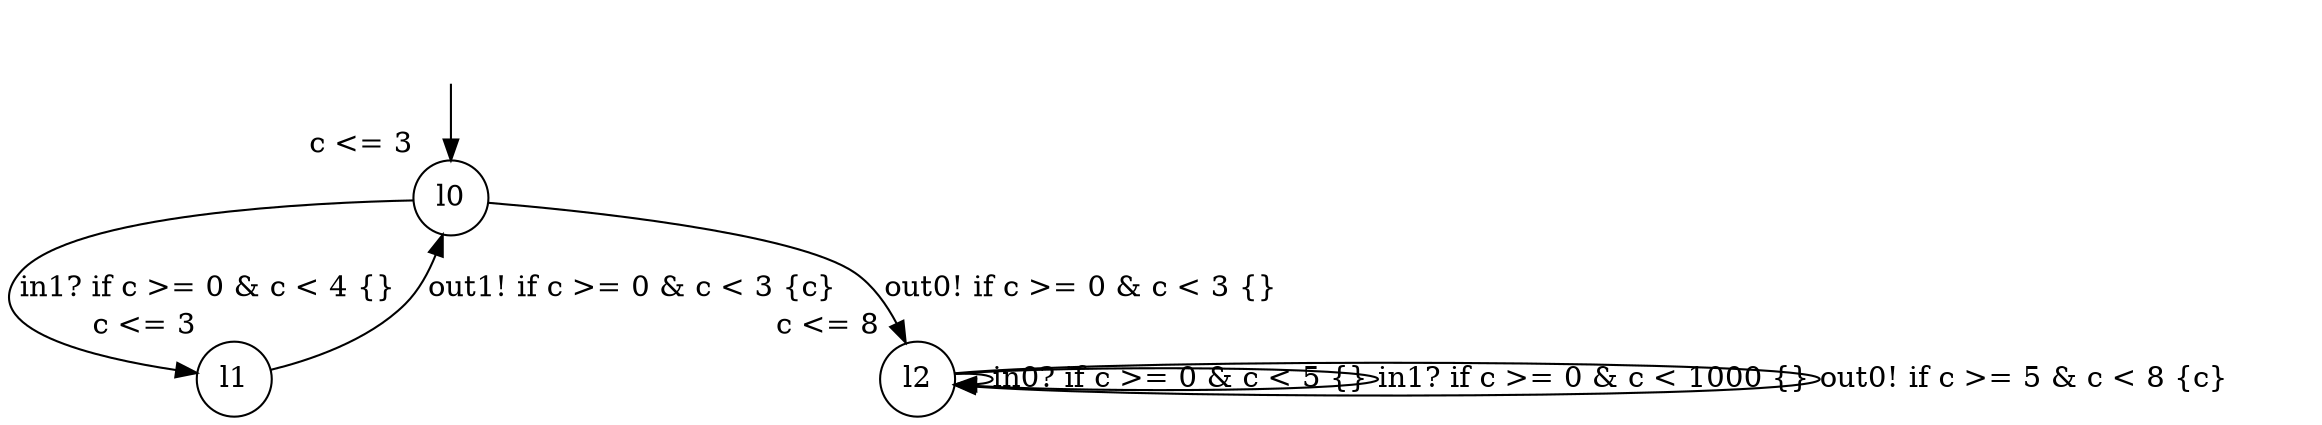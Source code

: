 digraph g {
__start0 [label="" shape="none"];
l0 [shape="circle" margin=0 label="l0", xlabel="c <= 3"];
l1 [shape="circle" margin=0 label="l1", xlabel="c <= 3"];
l2 [shape="circle" margin=0 label="l2", xlabel="c <= 8"];
l0 -> l2 [label="out0! if c >= 0 & c < 3 {} "];
l0 -> l1 [label="in1? if c >= 0 & c < 4 {} "];
l1 -> l0 [label="out1! if c >= 0 & c < 3 {c} "];
l2 -> l2 [label="in0? if c >= 0 & c < 5 {} "];
l2 -> l2 [label="in1? if c >= 0 & c < 1000 {} "];
l2 -> l2 [label="out0! if c >= 5 & c < 8 {c} "];
__start0 -> l0;
}
